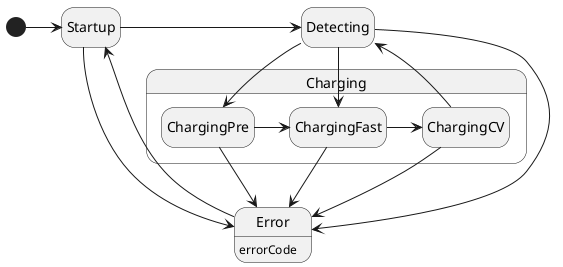 @startuml

hide empty description

[*] -> Startup

Startup -> Detecting

state Charging {
ChargingPre -> ChargingFast

ChargingFast -> ChargingCV
}

Detecting --> ChargingPre
Detecting --> ChargingFast
ChargingCV --> Detecting


Error : errorCode
ChargingPre --> Error
ChargingFast --> Error
ChargingCV --> Error

Detecting --> Error

Startup --> Error
Error --> Startup





@enduml
